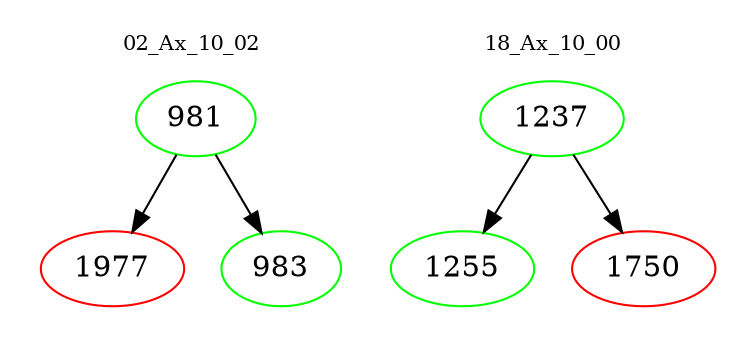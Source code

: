 digraph{
subgraph cluster_0 {
color = white
label = "02_Ax_10_02";
fontsize=10;
T0_981 [label="981", color="green"]
T0_981 -> T0_1977 [color="black"]
T0_1977 [label="1977", color="red"]
T0_981 -> T0_983 [color="black"]
T0_983 [label="983", color="green"]
}
subgraph cluster_1 {
color = white
label = "18_Ax_10_00";
fontsize=10;
T1_1237 [label="1237", color="green"]
T1_1237 -> T1_1255 [color="black"]
T1_1255 [label="1255", color="green"]
T1_1237 -> T1_1750 [color="black"]
T1_1750 [label="1750", color="red"]
}
}
